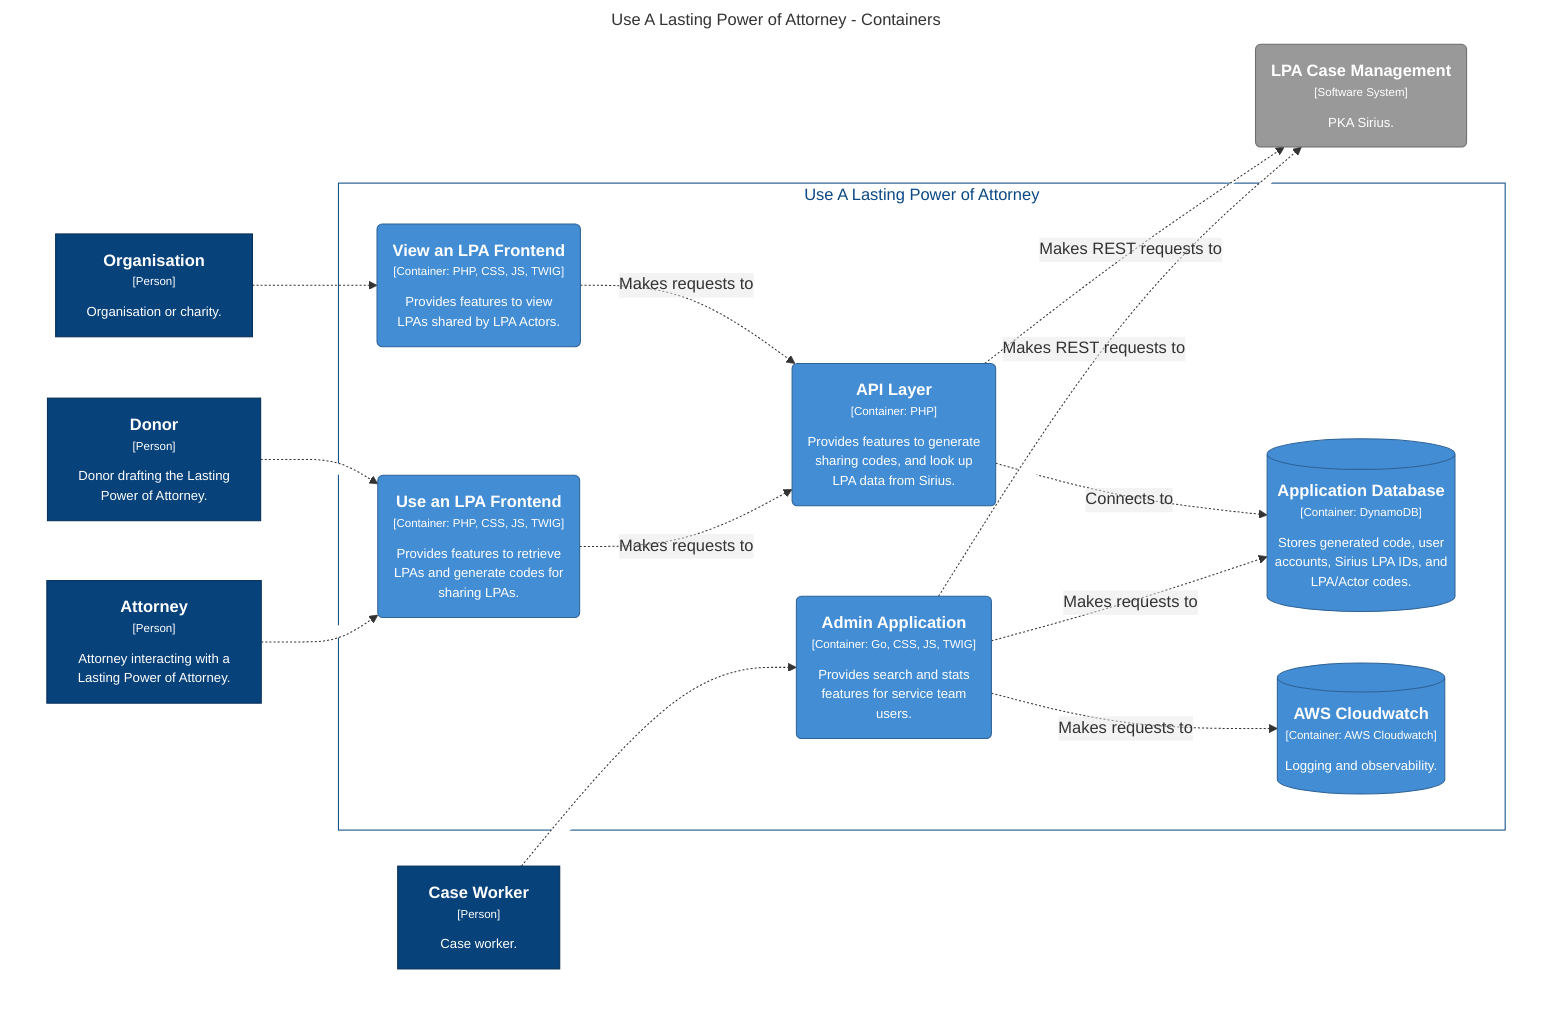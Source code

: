 graph TB
  linkStyle default fill:#ffffff

  subgraph diagram [Use A Lasting Power of Attorney - Containers]
    style diagram fill:#ffffff,stroke:#ffffff

    2["<div style='font-weight: bold'>Attorney</div><div style='font-size: 70%; margin-top: 0px'>[Person]</div><div style='font-size: 80%; margin-top:10px'>Attorney interacting with a<br />Lasting Power of Attorney.</div>"]
    style 2 fill:#08427b,stroke:#052e56,color:#ffffff
    3["<div style='font-weight: bold'>Donor</div><div style='font-size: 70%; margin-top: 0px'>[Person]</div><div style='font-size: 80%; margin-top:10px'>Donor drafting the Lasting<br />Power of Attorney.</div>"]
    style 3 fill:#08427b,stroke:#052e56,color:#ffffff
    5["<div style='font-weight: bold'>Case Worker</div><div style='font-size: 70%; margin-top: 0px'>[Person]</div><div style='font-size: 80%; margin-top:10px'>Case worker.</div>"]
    style 5 fill:#08427b,stroke:#052e56,color:#ffffff
    6["<div style='font-weight: bold'>Organisation</div><div style='font-size: 70%; margin-top: 0px'>[Person]</div><div style='font-size: 80%; margin-top:10px'>Organisation or charity.</div>"]
    style 6 fill:#08427b,stroke:#052e56,color:#ffffff
    7("<div style='font-weight: bold'>LPA Case Management</div><div style='font-size: 70%; margin-top: 0px'>[Software System]</div><div style='font-size: 80%; margin-top:10px'>PKA Sirius.</div>")
    style 7 fill:#999999,stroke:#6b6b6b,color:#ffffff

    subgraph 16 [Use A Lasting Power of Attorney]
      style 16 fill:#ffffff,stroke:#0b4884,color:#0b4884

      17[("<div style='font-weight: bold'>Application Database</div><div style='font-size: 70%; margin-top: 0px'>[Container: DynamoDB]</div><div style='font-size: 80%; margin-top:10px'>Stores generated code, user<br />accounts, Sirius LPA IDs, and<br />LPA/Actor codes.</div>")]
      style 17 fill:#438dd5,stroke:#2e6295,color:#ffffff
      18[("<div style='font-weight: bold'>AWS Cloudwatch</div><div style='font-size: 70%; margin-top: 0px'>[Container: AWS Cloudwatch]</div><div style='font-size: 80%; margin-top:10px'>Logging and observability.</div>")]
      style 18 fill:#438dd5,stroke:#2e6295,color:#ffffff
      19("<div style='font-weight: bold'>API Layer</div><div style='font-size: 70%; margin-top: 0px'>[Container: PHP]</div><div style='font-size: 80%; margin-top:10px'>Provides features to generate<br />sharing codes, and look up<br />LPA data from Sirius.</div>")
      style 19 fill:#438dd5,stroke:#2e6295,color:#ffffff
      25("<div style='font-weight: bold'>View an LPA Frontend</div><div style='font-size: 70%; margin-top: 0px'>[Container: PHP, CSS, JS, TWIG]</div><div style='font-size: 80%; margin-top:10px'>Provides features to view<br />LPAs shared by LPA Actors.</div>")
      style 25 fill:#438dd5,stroke:#2e6295,color:#ffffff
      27("<div style='font-weight: bold'>Use an LPA Frontend</div><div style='font-size: 70%; margin-top: 0px'>[Container: PHP, CSS, JS, TWIG]</div><div style='font-size: 80%; margin-top:10px'>Provides features to retrieve<br />LPAs and generate codes for<br />sharing LPAs.</div>")
      style 27 fill:#438dd5,stroke:#2e6295,color:#ffffff
      29("<div style='font-weight: bold'>Admin Application</div><div style='font-size: 70%; margin-top: 0px'>[Container: Go, CSS, JS, TWIG]</div><div style='font-size: 80%; margin-top:10px'>Provides search and stats<br />features for service team<br />users.</div>")
      style 29 fill:#438dd5,stroke:#2e6295,color:#ffffff
    end

    19-. "<div>Connects to</div><div style='font-size: 70%'></div>" .->17
    19-. "<div>Makes REST requests to</div><div style='font-size: 70%'></div>" .->7
    25-. "<div>Makes requests to</div><div style='font-size: 70%'></div>" .->19
    27-. "<div>Makes requests to</div><div style='font-size: 70%'></div>" .->19
    29-. "<div>Makes requests to</div><div style='font-size: 70%'></div>" .->17
    29-. "<div>Makes requests to</div><div style='font-size: 70%'></div>" .->18
    29-. "<div>Makes REST requests to</div><div style='font-size: 70%'></div>" .->7
    3-. "<div></div><div style='font-size: 70%'></div>" .->27
    2-. "<div></div><div style='font-size: 70%'></div>" .->27
    6-. "<div></div><div style='font-size: 70%'></div>" .->25
    5-. "<div></div><div style='font-size: 70%'></div>" .->29
  end
